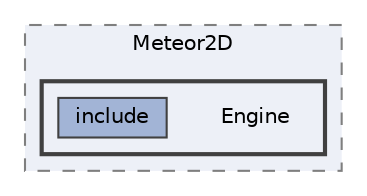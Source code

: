 digraph "D:/Github/Meteor2D/Meteor2D/Engine"
{
 // LATEX_PDF_SIZE
  bgcolor="transparent";
  edge [fontname=Helvetica,fontsize=10,labelfontname=Helvetica,labelfontsize=10];
  node [fontname=Helvetica,fontsize=10,shape=box,height=0.2,width=0.4];
  compound=true
  subgraph clusterdir_8c65303c074a216337f51a114de7a582 {
    graph [ bgcolor="#edf0f7", pencolor="grey50", label="Meteor2D", fontname=Helvetica,fontsize=10 style="filled,dashed", URL="dir_8c65303c074a216337f51a114de7a582.html",tooltip=""]
  subgraph clusterdir_4ac3554e6ba0abe10ee10c851c5fdcc8 {
    graph [ bgcolor="#edf0f7", pencolor="grey25", label="", fontname=Helvetica,fontsize=10 style="filled,bold", URL="dir_4ac3554e6ba0abe10ee10c851c5fdcc8.html",tooltip=""]
    dir_4ac3554e6ba0abe10ee10c851c5fdcc8 [shape=plaintext, label="Engine"];
  dir_20fad6d70e542fc50c9bc43fa9256bb5 [label="include", fillcolor="#a2b4d6", color="grey25", style="filled", URL="dir_20fad6d70e542fc50c9bc43fa9256bb5.html",tooltip=""];
  }
  }
}
